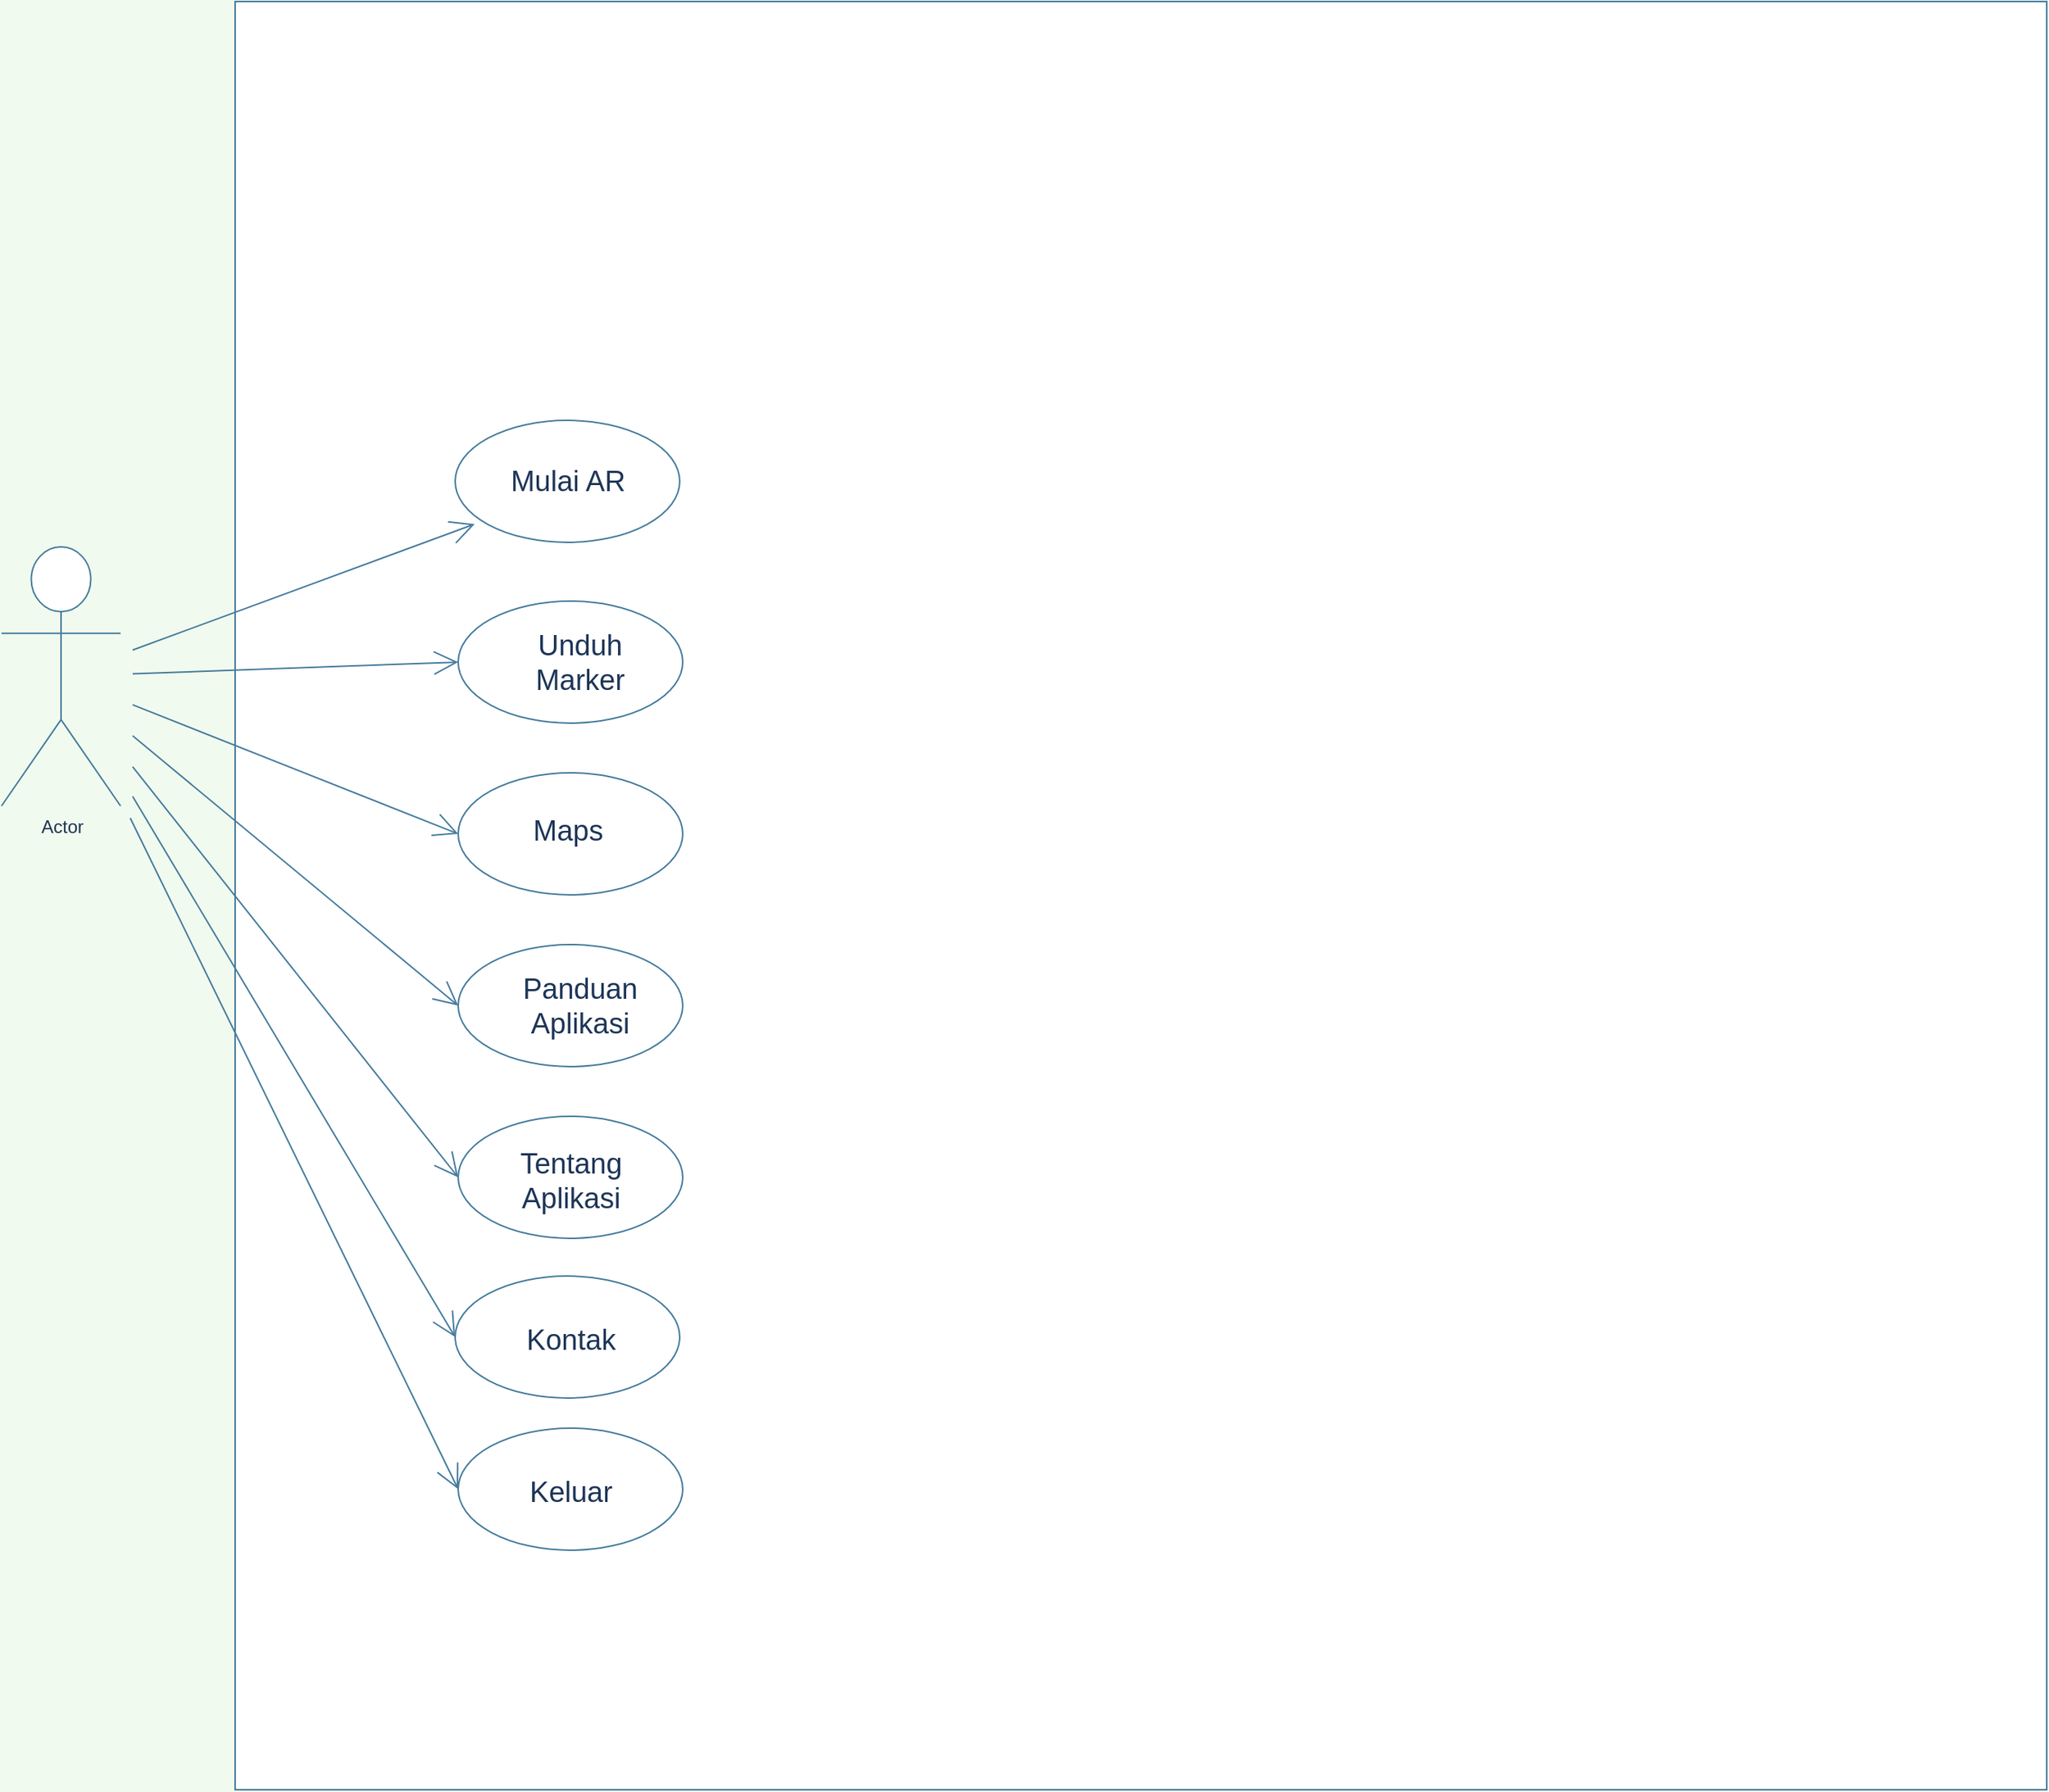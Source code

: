 <mxfile version="20.2.3" type="github"><diagram id="knjZ3gbkG9o2TJ8z6qt1" name="Halaman-1"><mxGraphModel dx="3404" dy="1820" grid="0" gridSize="14" guides="1" tooltips="1" connect="1" arrows="1" fold="1" page="0" pageScale="1" pageWidth="827" pageHeight="1169" background="#F1FAEE" math="0" shadow="0"><root><mxCell id="0"/><mxCell id="1" parent="0"/><mxCell id="rd8QUxkq-4QAOE_0JWyz-1" value="" style="rounded=0;whiteSpace=wrap;html=1;hachureGap=4;fillColor=#FFFFFF;strokeColor=#457B9D;fontColor=#1D3557;gradientColor=none;" vertex="1" parent="1"><mxGeometry x="-101" y="-143" width="1202" height="1187" as="geometry"/></mxCell><mxCell id="rd8QUxkq-4QAOE_0JWyz-28" style="edgeStyle=none;curved=1;rounded=0;orthogonalLoop=1;jettySize=auto;html=1;fontSize=19;fontColor=#1D3557;endArrow=open;startSize=14;endSize=14;sourcePerimeterSpacing=8;targetPerimeterSpacing=8;strokeColor=#457B9D;fillColor=#A8DADC;entryX=0;entryY=0.5;entryDx=0;entryDy=0;" edge="1" parent="1" source="rd8QUxkq-4QAOE_0JWyz-9" target="rd8QUxkq-4QAOE_0JWyz-16"><mxGeometry relative="1" as="geometry"/></mxCell><mxCell id="rd8QUxkq-4QAOE_0JWyz-29" style="edgeStyle=none;curved=1;rounded=0;orthogonalLoop=1;jettySize=auto;html=1;entryX=0.087;entryY=0.85;entryDx=0;entryDy=0;entryPerimeter=0;fontSize=19;fontColor=#1D3557;endArrow=open;startSize=14;endSize=14;sourcePerimeterSpacing=8;targetPerimeterSpacing=8;strokeColor=#457B9D;fillColor=#A8DADC;" edge="1" parent="1" source="rd8QUxkq-4QAOE_0JWyz-9" target="rd8QUxkq-4QAOE_0JWyz-14"><mxGeometry relative="1" as="geometry"/></mxCell><mxCell id="rd8QUxkq-4QAOE_0JWyz-30" style="edgeStyle=none;curved=1;rounded=0;orthogonalLoop=1;jettySize=auto;html=1;entryX=0;entryY=0.5;entryDx=0;entryDy=0;fontSize=19;fontColor=#1D3557;endArrow=open;startSize=14;endSize=14;sourcePerimeterSpacing=8;targetPerimeterSpacing=8;strokeColor=#457B9D;fillColor=#A8DADC;" edge="1" parent="1" source="rd8QUxkq-4QAOE_0JWyz-9" target="rd8QUxkq-4QAOE_0JWyz-17"><mxGeometry relative="1" as="geometry"/></mxCell><mxCell id="rd8QUxkq-4QAOE_0JWyz-31" style="edgeStyle=none;curved=1;rounded=0;orthogonalLoop=1;jettySize=auto;html=1;entryX=0;entryY=0.5;entryDx=0;entryDy=0;fontSize=19;fontColor=#1D3557;endArrow=open;startSize=14;endSize=14;sourcePerimeterSpacing=8;targetPerimeterSpacing=8;strokeColor=#457B9D;fillColor=#A8DADC;" edge="1" parent="1" source="rd8QUxkq-4QAOE_0JWyz-9" target="rd8QUxkq-4QAOE_0JWyz-18"><mxGeometry relative="1" as="geometry"/></mxCell><mxCell id="rd8QUxkq-4QAOE_0JWyz-32" style="edgeStyle=none;curved=1;rounded=0;orthogonalLoop=1;jettySize=auto;html=1;entryX=0;entryY=0.5;entryDx=0;entryDy=0;fontSize=19;fontColor=#1D3557;endArrow=open;startSize=14;endSize=14;sourcePerimeterSpacing=8;targetPerimeterSpacing=8;strokeColor=#457B9D;fillColor=#A8DADC;" edge="1" parent="1" source="rd8QUxkq-4QAOE_0JWyz-9" target="rd8QUxkq-4QAOE_0JWyz-19"><mxGeometry relative="1" as="geometry"/></mxCell><mxCell id="rd8QUxkq-4QAOE_0JWyz-33" style="edgeStyle=none;curved=1;rounded=0;orthogonalLoop=1;jettySize=auto;html=1;entryX=0;entryY=0.5;entryDx=0;entryDy=0;fontSize=19;fontColor=#1D3557;endArrow=open;startSize=14;endSize=14;sourcePerimeterSpacing=8;targetPerimeterSpacing=8;strokeColor=#457B9D;fillColor=#A8DADC;" edge="1" parent="1" source="rd8QUxkq-4QAOE_0JWyz-9" target="rd8QUxkq-4QAOE_0JWyz-20"><mxGeometry relative="1" as="geometry"/></mxCell><mxCell id="rd8QUxkq-4QAOE_0JWyz-34" style="edgeStyle=none;curved=1;rounded=0;orthogonalLoop=1;jettySize=auto;html=1;entryX=0;entryY=0.5;entryDx=0;entryDy=0;fontSize=19;fontColor=#1D3557;endArrow=open;startSize=14;endSize=14;sourcePerimeterSpacing=8;targetPerimeterSpacing=8;strokeColor=#457B9D;fillColor=#A8DADC;" edge="1" parent="1" source="rd8QUxkq-4QAOE_0JWyz-9" target="rd8QUxkq-4QAOE_0JWyz-26"><mxGeometry relative="1" as="geometry"/></mxCell><mxCell id="rd8QUxkq-4QAOE_0JWyz-9" value="Actor" style="shape=umlActor;verticalLabelPosition=bottom;verticalAlign=top;html=1;outlineConnect=0;hachureGap=4;fontColor=#1D3557;strokeColor=#457B9D;fillColor=#FFFFFF;gradientColor=none;" vertex="1" parent="1"><mxGeometry x="-256" y="219" width="79" height="172" as="geometry"/></mxCell><mxCell id="rd8QUxkq-4QAOE_0JWyz-14" value="" style="ellipse;whiteSpace=wrap;html=1;hachureGap=4;fontColor=#1D3557;strokeColor=#457B9D;fillColor=#FFFFFF;gradientColor=none;" vertex="1" parent="1"><mxGeometry x="45" y="135" width="149" height="81" as="geometry"/></mxCell><mxCell id="rd8QUxkq-4QAOE_0JWyz-15" value="&lt;font style=&quot;font-size: 19px;&quot;&gt;Mulai AR&lt;/font&gt;" style="text;strokeColor=none;fillColor=none;html=1;align=center;verticalAlign=middle;whiteSpace=wrap;rounded=0;hachureGap=4;fontColor=#1D3557;" vertex="1" parent="1"><mxGeometry x="71.5" y="137" width="96" height="77" as="geometry"/></mxCell><mxCell id="rd8QUxkq-4QAOE_0JWyz-16" value="" style="ellipse;whiteSpace=wrap;html=1;hachureGap=4;fontColor=#1D3557;strokeColor=#457B9D;fillColor=#FFFFFF;gradientColor=none;" vertex="1" parent="1"><mxGeometry x="47" y="255" width="149" height="81" as="geometry"/></mxCell><mxCell id="rd8QUxkq-4QAOE_0JWyz-17" value="" style="ellipse;whiteSpace=wrap;html=1;hachureGap=4;fontColor=#1D3557;strokeColor=#457B9D;fillColor=#FFFFFF;gradientColor=none;" vertex="1" parent="1"><mxGeometry x="47" y="369" width="149" height="81" as="geometry"/></mxCell><mxCell id="rd8QUxkq-4QAOE_0JWyz-18" value="" style="ellipse;whiteSpace=wrap;html=1;hachureGap=4;fontColor=#1D3557;strokeColor=#457B9D;fillColor=#FFFFFF;gradientColor=none;" vertex="1" parent="1"><mxGeometry x="47" y="483" width="149" height="81" as="geometry"/></mxCell><mxCell id="rd8QUxkq-4QAOE_0JWyz-19" value="" style="ellipse;whiteSpace=wrap;html=1;hachureGap=4;fontColor=#1D3557;strokeColor=#457B9D;fillColor=#FFFFFF;gradientColor=none;" vertex="1" parent="1"><mxGeometry x="47" y="597" width="149" height="81" as="geometry"/></mxCell><mxCell id="rd8QUxkq-4QAOE_0JWyz-20" value="" style="ellipse;whiteSpace=wrap;html=1;hachureGap=4;fontColor=#1D3557;strokeColor=#457B9D;fillColor=#FFFFFF;gradientColor=none;" vertex="1" parent="1"><mxGeometry x="45" y="703" width="149" height="81" as="geometry"/></mxCell><mxCell id="rd8QUxkq-4QAOE_0JWyz-21" value="&lt;font style=&quot;font-size: 19px;&quot;&gt;Unduh Marker&lt;/font&gt;" style="text;strokeColor=none;fillColor=none;html=1;align=center;verticalAlign=middle;whiteSpace=wrap;rounded=0;hachureGap=4;fontColor=#1D3557;" vertex="1" parent="1"><mxGeometry x="80" y="257" width="96" height="77" as="geometry"/></mxCell><mxCell id="rd8QUxkq-4QAOE_0JWyz-22" value="&lt;font style=&quot;font-size: 19px;&quot;&gt;Panduan Aplikasi&lt;/font&gt;" style="text;strokeColor=none;fillColor=none;html=1;align=center;verticalAlign=middle;whiteSpace=wrap;rounded=0;hachureGap=4;fontColor=#1D3557;" vertex="1" parent="1"><mxGeometry x="80" y="485" width="96" height="77" as="geometry"/></mxCell><mxCell id="rd8QUxkq-4QAOE_0JWyz-23" value="&lt;font style=&quot;font-size: 19px;&quot;&gt;Maps&lt;/font&gt;" style="text;strokeColor=none;fillColor=none;html=1;align=center;verticalAlign=middle;whiteSpace=wrap;rounded=0;hachureGap=4;fontColor=#1D3557;" vertex="1" parent="1"><mxGeometry x="71.5" y="369" width="96" height="77" as="geometry"/></mxCell><mxCell id="rd8QUxkq-4QAOE_0JWyz-24" value="&lt;span style=&quot;font-size: 19px;&quot;&gt;Tentang Aplikasi&lt;/span&gt;" style="text;strokeColor=none;fillColor=none;html=1;align=center;verticalAlign=middle;whiteSpace=wrap;rounded=0;hachureGap=4;fontColor=#1D3557;" vertex="1" parent="1"><mxGeometry x="73.5" y="601" width="96" height="77" as="geometry"/></mxCell><mxCell id="rd8QUxkq-4QAOE_0JWyz-25" value="&lt;font style=&quot;font-size: 19px;&quot;&gt;Kontak&lt;/font&gt;" style="text;strokeColor=none;fillColor=none;html=1;align=center;verticalAlign=middle;whiteSpace=wrap;rounded=0;hachureGap=4;fontColor=#1D3557;" vertex="1" parent="1"><mxGeometry x="73.5" y="707" width="96" height="77" as="geometry"/></mxCell><mxCell id="rd8QUxkq-4QAOE_0JWyz-26" value="" style="ellipse;whiteSpace=wrap;html=1;hachureGap=4;fontColor=#1D3557;strokeColor=#457B9D;fillColor=#FFFFFF;gradientColor=none;" vertex="1" parent="1"><mxGeometry x="47" y="804" width="149" height="81" as="geometry"/></mxCell><mxCell id="rd8QUxkq-4QAOE_0JWyz-27" value="&lt;font style=&quot;font-size: 19px;&quot;&gt;Keluar&lt;/font&gt;" style="text;strokeColor=none;fillColor=none;html=1;align=center;verticalAlign=middle;whiteSpace=wrap;rounded=0;hachureGap=4;fontColor=#1D3557;" vertex="1" parent="1"><mxGeometry x="73.5" y="808" width="96" height="77" as="geometry"/></mxCell></root></mxGraphModel></diagram></mxfile>